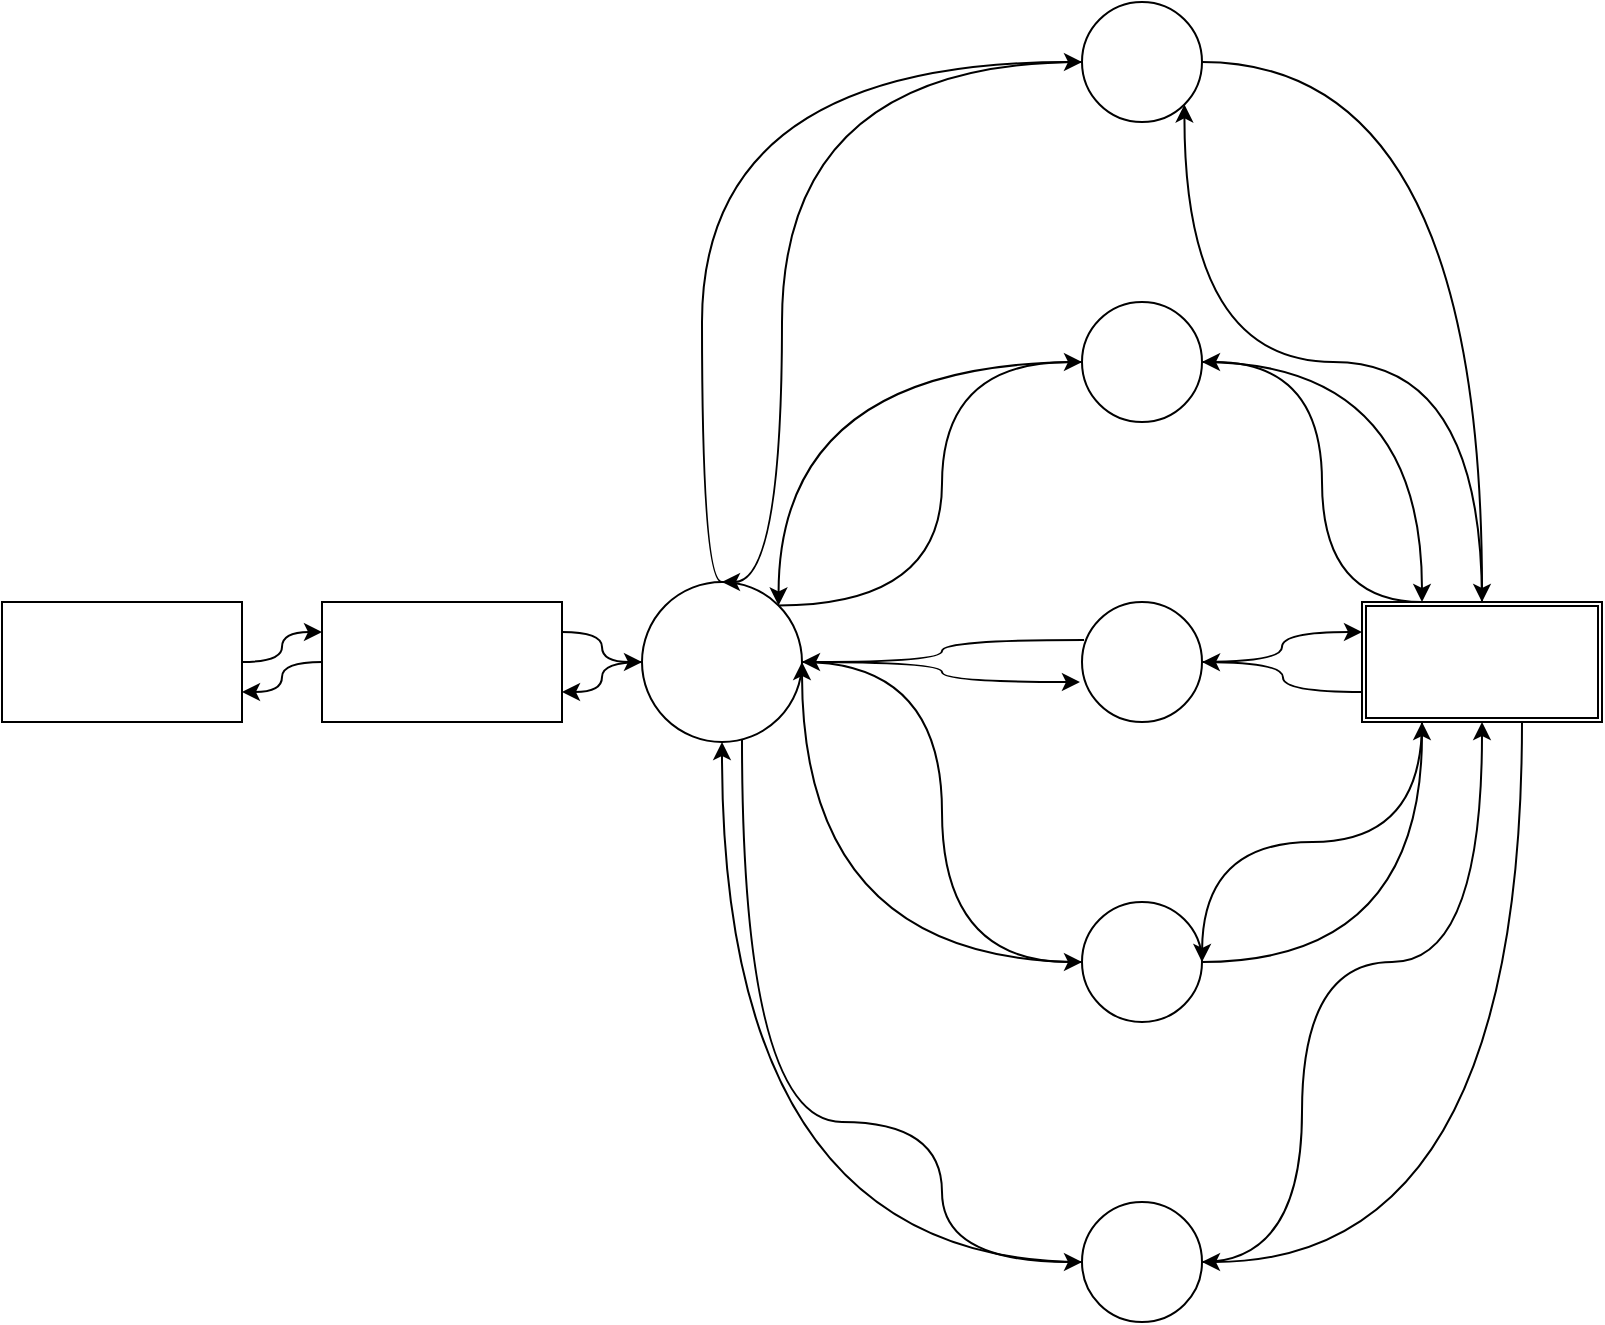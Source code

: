 <mxfile version="13.8.1" type="github"><diagram id="Li6BPtNWAMJxolKr_aPD" name="Page-1"><mxGraphModel dx="1422" dy="738" grid="1" gridSize="10" guides="1" tooltips="1" connect="1" arrows="1" fold="1" page="1" pageScale="1" pageWidth="850" pageHeight="1100" math="0" shadow="0"><root><mxCell id="0"/><mxCell id="1" parent="0"/><mxCell id="ksqSusEcaV2FcN5KCx3M-28" style="edgeStyle=orthogonalEdgeStyle;curved=1;orthogonalLoop=1;jettySize=auto;html=1;entryX=0;entryY=0.25;entryDx=0;entryDy=0;" edge="1" parent="1" source="ksqSusEcaV2FcN5KCx3M-1" target="ksqSusEcaV2FcN5KCx3M-2"><mxGeometry relative="1" as="geometry"/></mxCell><mxCell id="ksqSusEcaV2FcN5KCx3M-1" value="" style="rounded=0;whiteSpace=wrap;html=1;" vertex="1" parent="1"><mxGeometry x="20" y="370" width="120" height="60" as="geometry"/></mxCell><mxCell id="ksqSusEcaV2FcN5KCx3M-29" style="edgeStyle=orthogonalEdgeStyle;curved=1;orthogonalLoop=1;jettySize=auto;html=1;entryX=1;entryY=0.75;entryDx=0;entryDy=0;" edge="1" parent="1" source="ksqSusEcaV2FcN5KCx3M-2" target="ksqSusEcaV2FcN5KCx3M-1"><mxGeometry relative="1" as="geometry"/></mxCell><mxCell id="ksqSusEcaV2FcN5KCx3M-30" style="edgeStyle=orthogonalEdgeStyle;curved=1;orthogonalLoop=1;jettySize=auto;html=1;exitX=1;exitY=0.25;exitDx=0;exitDy=0;" edge="1" parent="1" source="ksqSusEcaV2FcN5KCx3M-2" target="ksqSusEcaV2FcN5KCx3M-3"><mxGeometry relative="1" as="geometry"/></mxCell><mxCell id="ksqSusEcaV2FcN5KCx3M-2" value="" style="rounded=0;whiteSpace=wrap;html=1;" vertex="1" parent="1"><mxGeometry x="180" y="370" width="120" height="60" as="geometry"/></mxCell><mxCell id="ksqSusEcaV2FcN5KCx3M-14" style="edgeStyle=orthogonalEdgeStyle;orthogonalLoop=1;jettySize=auto;html=1;exitX=0.5;exitY=0;exitDx=0;exitDy=0;entryX=-0.017;entryY=0.667;entryDx=0;entryDy=0;curved=1;entryPerimeter=0;" edge="1" parent="1" source="ksqSusEcaV2FcN5KCx3M-3" target="ksqSusEcaV2FcN5KCx3M-5"><mxGeometry relative="1" as="geometry"/></mxCell><mxCell id="ksqSusEcaV2FcN5KCx3M-16" style="edgeStyle=orthogonalEdgeStyle;curved=1;orthogonalLoop=1;jettySize=auto;html=1;entryX=0;entryY=0.5;entryDx=0;entryDy=0;exitX=0;exitY=0;exitDx=0;exitDy=0;" edge="1" parent="1" source="ksqSusEcaV2FcN5KCx3M-3" target="ksqSusEcaV2FcN5KCx3M-6"><mxGeometry relative="1" as="geometry"/></mxCell><mxCell id="ksqSusEcaV2FcN5KCx3M-18" style="edgeStyle=orthogonalEdgeStyle;curved=1;orthogonalLoop=1;jettySize=auto;html=1;entryX=0;entryY=0.5;entryDx=0;entryDy=0;exitX=0;exitY=0.5;exitDx=0;exitDy=0;" edge="1" parent="1" source="ksqSusEcaV2FcN5KCx3M-3" target="ksqSusEcaV2FcN5KCx3M-4"><mxGeometry relative="1" as="geometry"><Array as="points"><mxPoint x="370" y="360"/><mxPoint x="370" y="100"/></Array></mxGeometry></mxCell><mxCell id="ksqSusEcaV2FcN5KCx3M-21" style="edgeStyle=orthogonalEdgeStyle;curved=1;orthogonalLoop=1;jettySize=auto;html=1;entryX=0;entryY=0.5;entryDx=0;entryDy=0;" edge="1" parent="1" source="ksqSusEcaV2FcN5KCx3M-3" target="ksqSusEcaV2FcN5KCx3M-7"><mxGeometry relative="1" as="geometry"/></mxCell><mxCell id="ksqSusEcaV2FcN5KCx3M-24" style="edgeStyle=orthogonalEdgeStyle;curved=1;orthogonalLoop=1;jettySize=auto;html=1;entryX=0;entryY=0.5;entryDx=0;entryDy=0;" edge="1" parent="1" source="ksqSusEcaV2FcN5KCx3M-3" target="ksqSusEcaV2FcN5KCx3M-8"><mxGeometry relative="1" as="geometry"><Array as="points"><mxPoint x="390" y="630"/><mxPoint x="490" y="630"/></Array></mxGeometry></mxCell><mxCell id="ksqSusEcaV2FcN5KCx3M-31" style="edgeStyle=orthogonalEdgeStyle;curved=1;orthogonalLoop=1;jettySize=auto;html=1;entryX=1;entryY=0.75;entryDx=0;entryDy=0;" edge="1" parent="1" source="ksqSusEcaV2FcN5KCx3M-3" target="ksqSusEcaV2FcN5KCx3M-2"><mxGeometry relative="1" as="geometry"/></mxCell><mxCell id="ksqSusEcaV2FcN5KCx3M-3" value="" style="ellipse;whiteSpace=wrap;html=1;aspect=fixed;direction=south;" vertex="1" parent="1"><mxGeometry x="340" y="360" width="80" height="80" as="geometry"/></mxCell><mxCell id="ksqSusEcaV2FcN5KCx3M-19" style="edgeStyle=orthogonalEdgeStyle;curved=1;orthogonalLoop=1;jettySize=auto;html=1;" edge="1" parent="1" source="ksqSusEcaV2FcN5KCx3M-4"><mxGeometry relative="1" as="geometry"><mxPoint x="380" y="360" as="targetPoint"/><Array as="points"><mxPoint x="410" y="100"/><mxPoint x="410" y="360"/></Array></mxGeometry></mxCell><mxCell id="ksqSusEcaV2FcN5KCx3M-53" style="edgeStyle=orthogonalEdgeStyle;curved=1;orthogonalLoop=1;jettySize=auto;html=1;" edge="1" parent="1" source="ksqSusEcaV2FcN5KCx3M-4" target="ksqSusEcaV2FcN5KCx3M-32"><mxGeometry relative="1" as="geometry"/></mxCell><mxCell id="ksqSusEcaV2FcN5KCx3M-4" value="" style="ellipse;whiteSpace=wrap;html=1;aspect=fixed;" vertex="1" parent="1"><mxGeometry x="560" y="70" width="60" height="60" as="geometry"/></mxCell><mxCell id="ksqSusEcaV2FcN5KCx3M-15" style="edgeStyle=orthogonalEdgeStyle;curved=1;orthogonalLoop=1;jettySize=auto;html=1;exitX=0.017;exitY=0.317;exitDx=0;exitDy=0;entryX=0.5;entryY=0;entryDx=0;entryDy=0;exitPerimeter=0;" edge="1" parent="1" source="ksqSusEcaV2FcN5KCx3M-5" target="ksqSusEcaV2FcN5KCx3M-3"><mxGeometry relative="1" as="geometry"/></mxCell><mxCell id="ksqSusEcaV2FcN5KCx3M-59" style="edgeStyle=orthogonalEdgeStyle;curved=1;orthogonalLoop=1;jettySize=auto;html=1;entryX=0;entryY=0.25;entryDx=0;entryDy=0;" edge="1" parent="1" source="ksqSusEcaV2FcN5KCx3M-5" target="ksqSusEcaV2FcN5KCx3M-32"><mxGeometry relative="1" as="geometry"/></mxCell><mxCell id="ksqSusEcaV2FcN5KCx3M-5" value="" style="ellipse;whiteSpace=wrap;html=1;aspect=fixed;" vertex="1" parent="1"><mxGeometry x="560" y="370" width="60" height="60" as="geometry"/></mxCell><mxCell id="ksqSusEcaV2FcN5KCx3M-17" style="edgeStyle=orthogonalEdgeStyle;curved=1;orthogonalLoop=1;jettySize=auto;html=1;entryX=0;entryY=0;entryDx=0;entryDy=0;" edge="1" parent="1" source="ksqSusEcaV2FcN5KCx3M-6" target="ksqSusEcaV2FcN5KCx3M-3"><mxGeometry relative="1" as="geometry"/></mxCell><mxCell id="ksqSusEcaV2FcN5KCx3M-55" style="edgeStyle=orthogonalEdgeStyle;curved=1;orthogonalLoop=1;jettySize=auto;html=1;exitX=1;exitY=0.5;exitDx=0;exitDy=0;entryX=0.25;entryY=0;entryDx=0;entryDy=0;" edge="1" parent="1" source="ksqSusEcaV2FcN5KCx3M-6" target="ksqSusEcaV2FcN5KCx3M-32"><mxGeometry relative="1" as="geometry"/></mxCell><mxCell id="ksqSusEcaV2FcN5KCx3M-6" value="" style="ellipse;whiteSpace=wrap;html=1;aspect=fixed;" vertex="1" parent="1"><mxGeometry x="560" y="220" width="60" height="60" as="geometry"/></mxCell><mxCell id="ksqSusEcaV2FcN5KCx3M-22" style="edgeStyle=orthogonalEdgeStyle;curved=1;orthogonalLoop=1;jettySize=auto;html=1;entryX=0.5;entryY=0;entryDx=0;entryDy=0;" edge="1" parent="1" source="ksqSusEcaV2FcN5KCx3M-7" target="ksqSusEcaV2FcN5KCx3M-3"><mxGeometry relative="1" as="geometry"><Array as="points"><mxPoint x="420" y="550"/></Array></mxGeometry></mxCell><mxCell id="ksqSusEcaV2FcN5KCx3M-67" style="edgeStyle=orthogonalEdgeStyle;curved=1;orthogonalLoop=1;jettySize=auto;html=1;entryX=0.25;entryY=1;entryDx=0;entryDy=0;" edge="1" parent="1" source="ksqSusEcaV2FcN5KCx3M-7" target="ksqSusEcaV2FcN5KCx3M-32"><mxGeometry relative="1" as="geometry"/></mxCell><mxCell id="ksqSusEcaV2FcN5KCx3M-7" value="" style="ellipse;whiteSpace=wrap;html=1;aspect=fixed;" vertex="1" parent="1"><mxGeometry x="560" y="520" width="60" height="60" as="geometry"/></mxCell><mxCell id="ksqSusEcaV2FcN5KCx3M-26" style="edgeStyle=orthogonalEdgeStyle;curved=1;orthogonalLoop=1;jettySize=auto;html=1;" edge="1" parent="1" source="ksqSusEcaV2FcN5KCx3M-8" target="ksqSusEcaV2FcN5KCx3M-3"><mxGeometry relative="1" as="geometry"/></mxCell><mxCell id="ksqSusEcaV2FcN5KCx3M-64" style="edgeStyle=orthogonalEdgeStyle;curved=1;orthogonalLoop=1;jettySize=auto;html=1;" edge="1" parent="1" source="ksqSusEcaV2FcN5KCx3M-8" target="ksqSusEcaV2FcN5KCx3M-32"><mxGeometry relative="1" as="geometry"><Array as="points"><mxPoint x="670" y="700"/><mxPoint x="670" y="550"/><mxPoint x="760" y="550"/></Array></mxGeometry></mxCell><mxCell id="ksqSusEcaV2FcN5KCx3M-8" value="" style="ellipse;whiteSpace=wrap;html=1;aspect=fixed;" vertex="1" parent="1"><mxGeometry x="560" y="670" width="60" height="60" as="geometry"/></mxCell><mxCell id="ksqSusEcaV2FcN5KCx3M-54" style="edgeStyle=orthogonalEdgeStyle;curved=1;orthogonalLoop=1;jettySize=auto;html=1;entryX=1;entryY=1;entryDx=0;entryDy=0;exitX=0.5;exitY=0;exitDx=0;exitDy=0;" edge="1" parent="1" source="ksqSusEcaV2FcN5KCx3M-32" target="ksqSusEcaV2FcN5KCx3M-4"><mxGeometry relative="1" as="geometry"/></mxCell><mxCell id="ksqSusEcaV2FcN5KCx3M-56" style="edgeStyle=orthogonalEdgeStyle;curved=1;orthogonalLoop=1;jettySize=auto;html=1;entryX=1;entryY=0.5;entryDx=0;entryDy=0;exitX=0.25;exitY=0;exitDx=0;exitDy=0;" edge="1" parent="1" source="ksqSusEcaV2FcN5KCx3M-32" target="ksqSusEcaV2FcN5KCx3M-6"><mxGeometry relative="1" as="geometry"><mxPoint x="760" y="360" as="sourcePoint"/><Array as="points"><mxPoint x="680" y="370"/><mxPoint x="680" y="250"/></Array></mxGeometry></mxCell><mxCell id="ksqSusEcaV2FcN5KCx3M-60" style="edgeStyle=orthogonalEdgeStyle;curved=1;orthogonalLoop=1;jettySize=auto;html=1;exitX=0;exitY=0.75;exitDx=0;exitDy=0;" edge="1" parent="1" source="ksqSusEcaV2FcN5KCx3M-32"><mxGeometry relative="1" as="geometry"><mxPoint x="620" y="400" as="targetPoint"/></mxGeometry></mxCell><mxCell id="ksqSusEcaV2FcN5KCx3M-66" style="edgeStyle=orthogonalEdgeStyle;curved=1;orthogonalLoop=1;jettySize=auto;html=1;entryX=1;entryY=0.5;entryDx=0;entryDy=0;" edge="1" parent="1" source="ksqSusEcaV2FcN5KCx3M-32" target="ksqSusEcaV2FcN5KCx3M-8"><mxGeometry relative="1" as="geometry"><Array as="points"><mxPoint x="780" y="700"/></Array></mxGeometry></mxCell><mxCell id="ksqSusEcaV2FcN5KCx3M-68" style="edgeStyle=orthogonalEdgeStyle;curved=1;orthogonalLoop=1;jettySize=auto;html=1;exitX=0.25;exitY=1;exitDx=0;exitDy=0;" edge="1" parent="1" source="ksqSusEcaV2FcN5KCx3M-32"><mxGeometry relative="1" as="geometry"><mxPoint x="620" y="550" as="targetPoint"/></mxGeometry></mxCell><mxCell id="ksqSusEcaV2FcN5KCx3M-32" value="" style="shape=ext;double=1;rounded=0;whiteSpace=wrap;html=1;" vertex="1" parent="1"><mxGeometry x="700" y="370" width="120" height="60" as="geometry"/></mxCell></root></mxGraphModel></diagram></mxfile>